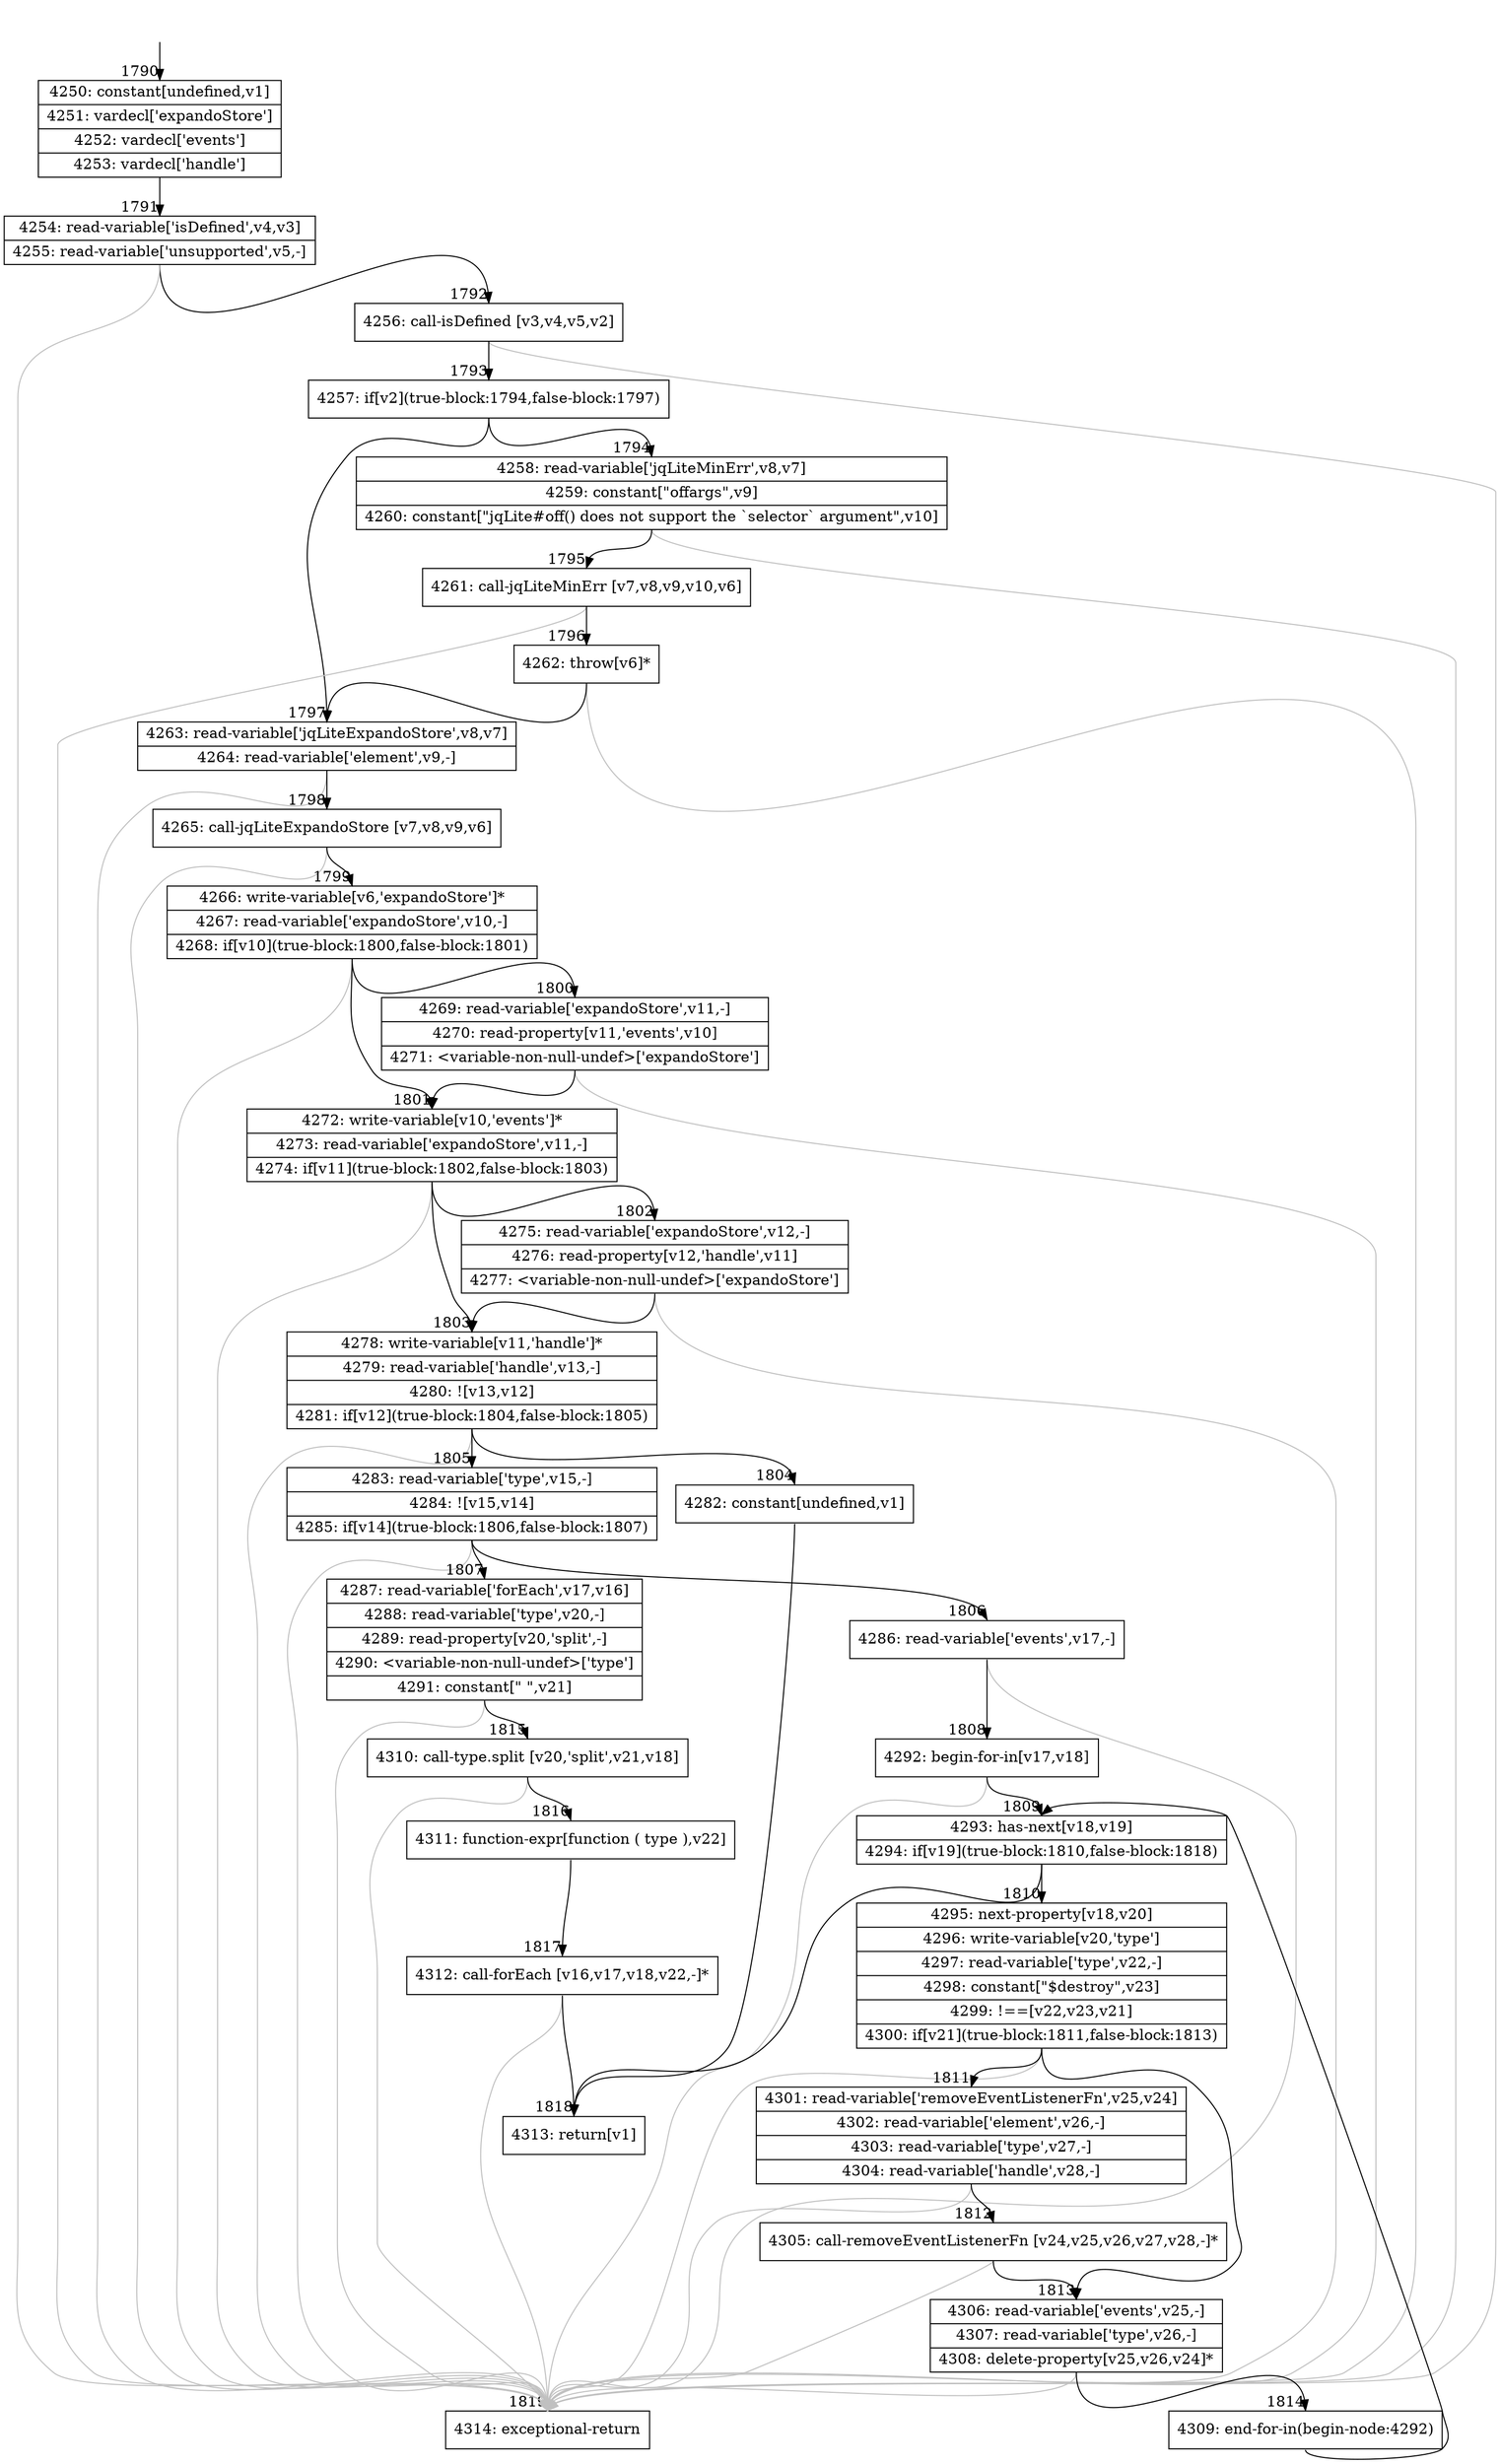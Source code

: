 digraph {
rankdir="TD"
BB_entry134[shape=none,label=""];
BB_entry134 -> BB1790 [tailport=s, headport=n, headlabel="    1790"]
BB1790 [shape=record label="{4250: constant[undefined,v1]|4251: vardecl['expandoStore']|4252: vardecl['events']|4253: vardecl['handle']}" ] 
BB1790 -> BB1791 [tailport=s, headport=n, headlabel="      1791"]
BB1791 [shape=record label="{4254: read-variable['isDefined',v4,v3]|4255: read-variable['unsupported',v5,-]}" ] 
BB1791 -> BB1792 [tailport=s, headport=n, headlabel="      1792"]
BB1791 -> BB1819 [tailport=s, headport=n, color=gray, headlabel="      1819"]
BB1792 [shape=record label="{4256: call-isDefined [v3,v4,v5,v2]}" ] 
BB1792 -> BB1793 [tailport=s, headport=n, headlabel="      1793"]
BB1792 -> BB1819 [tailport=s, headport=n, color=gray]
BB1793 [shape=record label="{4257: if[v2](true-block:1794,false-block:1797)}" ] 
BB1793 -> BB1794 [tailport=s, headport=n, headlabel="      1794"]
BB1793 -> BB1797 [tailport=s, headport=n, headlabel="      1797"]
BB1794 [shape=record label="{4258: read-variable['jqLiteMinErr',v8,v7]|4259: constant[\"offargs\",v9]|4260: constant[\"jqLite#off() does not support the `selector` argument\",v10]}" ] 
BB1794 -> BB1795 [tailport=s, headport=n, headlabel="      1795"]
BB1794 -> BB1819 [tailport=s, headport=n, color=gray]
BB1795 [shape=record label="{4261: call-jqLiteMinErr [v7,v8,v9,v10,v6]}" ] 
BB1795 -> BB1796 [tailport=s, headport=n, headlabel="      1796"]
BB1795 -> BB1819 [tailport=s, headport=n, color=gray]
BB1796 [shape=record label="{4262: throw[v6]*}" ] 
BB1796 -> BB1797 [tailport=s, headport=n]
BB1796 -> BB1819 [tailport=s, headport=n, color=gray]
BB1797 [shape=record label="{4263: read-variable['jqLiteExpandoStore',v8,v7]|4264: read-variable['element',v9,-]}" ] 
BB1797 -> BB1798 [tailport=s, headport=n, headlabel="      1798"]
BB1797 -> BB1819 [tailport=s, headport=n, color=gray]
BB1798 [shape=record label="{4265: call-jqLiteExpandoStore [v7,v8,v9,v6]}" ] 
BB1798 -> BB1799 [tailport=s, headport=n, headlabel="      1799"]
BB1798 -> BB1819 [tailport=s, headport=n, color=gray]
BB1799 [shape=record label="{4266: write-variable[v6,'expandoStore']*|4267: read-variable['expandoStore',v10,-]|4268: if[v10](true-block:1800,false-block:1801)}" ] 
BB1799 -> BB1801 [tailport=s, headport=n, headlabel="      1801"]
BB1799 -> BB1800 [tailport=s, headport=n, headlabel="      1800"]
BB1799 -> BB1819 [tailport=s, headport=n, color=gray]
BB1800 [shape=record label="{4269: read-variable['expandoStore',v11,-]|4270: read-property[v11,'events',v10]|4271: \<variable-non-null-undef\>['expandoStore']}" ] 
BB1800 -> BB1801 [tailport=s, headport=n]
BB1800 -> BB1819 [tailport=s, headport=n, color=gray]
BB1801 [shape=record label="{4272: write-variable[v10,'events']*|4273: read-variable['expandoStore',v11,-]|4274: if[v11](true-block:1802,false-block:1803)}" ] 
BB1801 -> BB1803 [tailport=s, headport=n, headlabel="      1803"]
BB1801 -> BB1802 [tailport=s, headport=n, headlabel="      1802"]
BB1801 -> BB1819 [tailport=s, headport=n, color=gray]
BB1802 [shape=record label="{4275: read-variable['expandoStore',v12,-]|4276: read-property[v12,'handle',v11]|4277: \<variable-non-null-undef\>['expandoStore']}" ] 
BB1802 -> BB1803 [tailport=s, headport=n]
BB1802 -> BB1819 [tailport=s, headport=n, color=gray]
BB1803 [shape=record label="{4278: write-variable[v11,'handle']*|4279: read-variable['handle',v13,-]|4280: ![v13,v12]|4281: if[v12](true-block:1804,false-block:1805)}" ] 
BB1803 -> BB1804 [tailport=s, headport=n, headlabel="      1804"]
BB1803 -> BB1805 [tailport=s, headport=n, headlabel="      1805"]
BB1803 -> BB1819 [tailport=s, headport=n, color=gray]
BB1804 [shape=record label="{4282: constant[undefined,v1]}" ] 
BB1804 -> BB1818 [tailport=s, headport=n, headlabel="      1818"]
BB1805 [shape=record label="{4283: read-variable['type',v15,-]|4284: ![v15,v14]|4285: if[v14](true-block:1806,false-block:1807)}" ] 
BB1805 -> BB1806 [tailport=s, headport=n, headlabel="      1806"]
BB1805 -> BB1807 [tailport=s, headport=n, headlabel="      1807"]
BB1805 -> BB1819 [tailport=s, headport=n, color=gray]
BB1806 [shape=record label="{4286: read-variable['events',v17,-]}" ] 
BB1806 -> BB1808 [tailport=s, headport=n, headlabel="      1808"]
BB1806 -> BB1819 [tailport=s, headport=n, color=gray]
BB1807 [shape=record label="{4287: read-variable['forEach',v17,v16]|4288: read-variable['type',v20,-]|4289: read-property[v20,'split',-]|4290: \<variable-non-null-undef\>['type']|4291: constant[\" \",v21]}" ] 
BB1807 -> BB1815 [tailport=s, headport=n, headlabel="      1815"]
BB1807 -> BB1819 [tailport=s, headport=n, color=gray]
BB1808 [shape=record label="{4292: begin-for-in[v17,v18]}" ] 
BB1808 -> BB1809 [tailport=s, headport=n, headlabel="      1809"]
BB1808 -> BB1819 [tailport=s, headport=n, color=gray]
BB1809 [shape=record label="{4293: has-next[v18,v19]|4294: if[v19](true-block:1810,false-block:1818)}" ] 
BB1809 -> BB1810 [tailport=s, headport=n, headlabel="      1810"]
BB1809 -> BB1818 [tailport=s, headport=n]
BB1810 [shape=record label="{4295: next-property[v18,v20]|4296: write-variable[v20,'type']|4297: read-variable['type',v22,-]|4298: constant[\"$destroy\",v23]|4299: !==[v22,v23,v21]|4300: if[v21](true-block:1811,false-block:1813)}" ] 
BB1810 -> BB1811 [tailport=s, headport=n, headlabel="      1811"]
BB1810 -> BB1813 [tailport=s, headport=n, headlabel="      1813"]
BB1810 -> BB1819 [tailport=s, headport=n, color=gray]
BB1811 [shape=record label="{4301: read-variable['removeEventListenerFn',v25,v24]|4302: read-variable['element',v26,-]|4303: read-variable['type',v27,-]|4304: read-variable['handle',v28,-]}" ] 
BB1811 -> BB1812 [tailport=s, headport=n, headlabel="      1812"]
BB1811 -> BB1819 [tailport=s, headport=n, color=gray]
BB1812 [shape=record label="{4305: call-removeEventListenerFn [v24,v25,v26,v27,v28,-]*}" ] 
BB1812 -> BB1813 [tailport=s, headport=n]
BB1812 -> BB1819 [tailport=s, headport=n, color=gray]
BB1813 [shape=record label="{4306: read-variable['events',v25,-]|4307: read-variable['type',v26,-]|4308: delete-property[v25,v26,v24]*}" ] 
BB1813 -> BB1814 [tailport=s, headport=n, headlabel="      1814"]
BB1813 -> BB1819 [tailport=s, headport=n, color=gray]
BB1814 [shape=record label="{4309: end-for-in(begin-node:4292)}" ] 
BB1814 -> BB1809 [tailport=s, headport=n]
BB1815 [shape=record label="{4310: call-type.split [v20,'split',v21,v18]}" ] 
BB1815 -> BB1816 [tailport=s, headport=n, headlabel="      1816"]
BB1815 -> BB1819 [tailport=s, headport=n, color=gray]
BB1816 [shape=record label="{4311: function-expr[function ( type ),v22]}" ] 
BB1816 -> BB1817 [tailport=s, headport=n, headlabel="      1817"]
BB1817 [shape=record label="{4312: call-forEach [v16,v17,v18,v22,-]*}" ] 
BB1817 -> BB1818 [tailport=s, headport=n]
BB1817 -> BB1819 [tailport=s, headport=n, color=gray]
BB1818 [shape=record label="{4313: return[v1]}" ] 
BB1819 [shape=record label="{4314: exceptional-return}" ] 
//#$~ 2810
}
